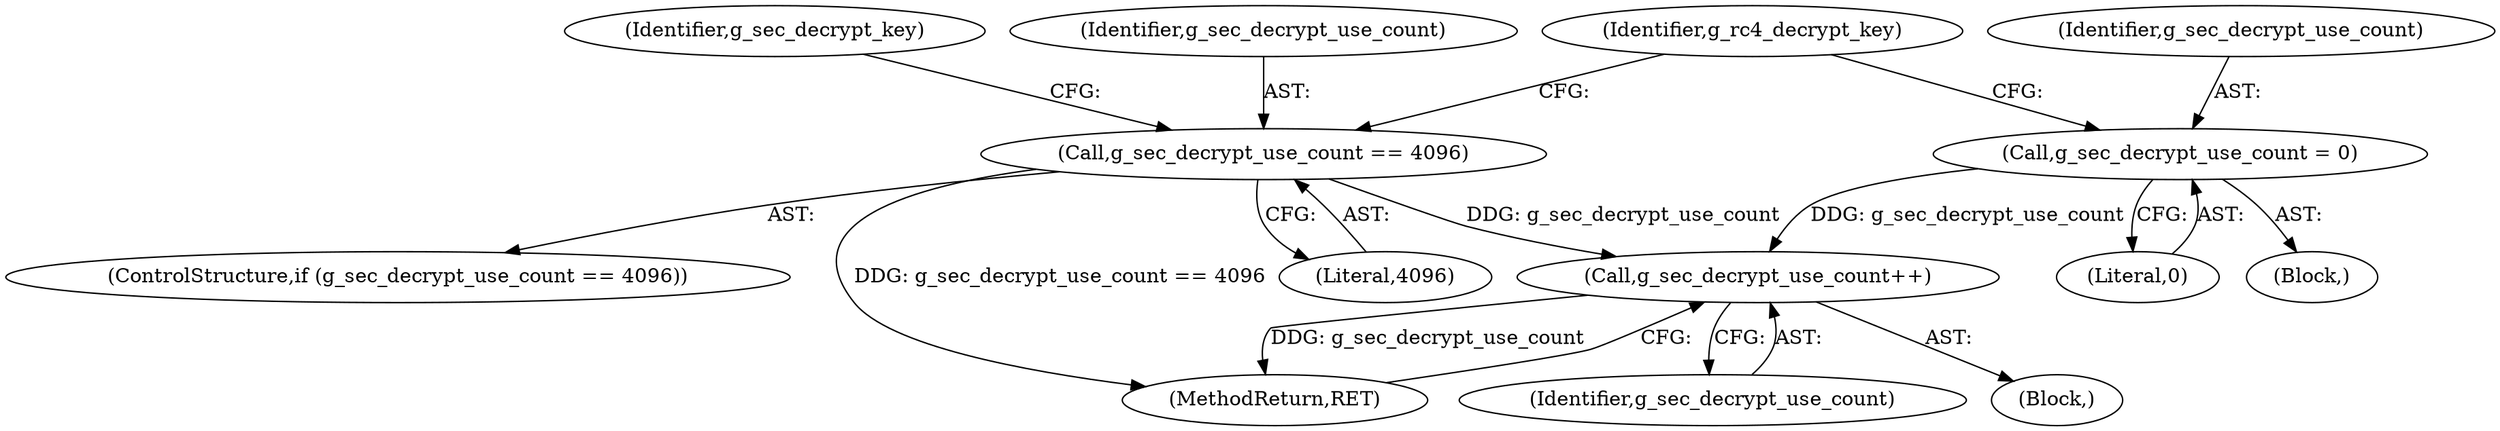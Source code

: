digraph "0_rdesktop_4dca546d04321a610c1835010b5dad85163b65e1_15@API" {
"1000131" [label="(Call,g_sec_decrypt_use_count++)"];
"1000122" [label="(Call,g_sec_decrypt_use_count = 0)"];
"1000110" [label="(Call,g_sec_decrypt_use_count == 4096)"];
"1000133" [label="(MethodReturn,RET)"];
"1000115" [label="(Identifier,g_sec_decrypt_key)"];
"1000103" [label="(Block,)"];
"1000112" [label="(Literal,4096)"];
"1000111" [label="(Identifier,g_sec_decrypt_use_count)"];
"1000122" [label="(Call,g_sec_decrypt_use_count = 0)"];
"1000131" [label="(Call,g_sec_decrypt_use_count++)"];
"1000110" [label="(Call,g_sec_decrypt_use_count == 4096)"];
"1000124" [label="(Literal,0)"];
"1000123" [label="(Identifier,g_sec_decrypt_use_count)"];
"1000132" [label="(Identifier,g_sec_decrypt_use_count)"];
"1000109" [label="(ControlStructure,if (g_sec_decrypt_use_count == 4096))"];
"1000127" [label="(Identifier,g_rc4_decrypt_key)"];
"1000113" [label="(Block,)"];
"1000131" -> "1000103"  [label="AST: "];
"1000131" -> "1000132"  [label="CFG: "];
"1000132" -> "1000131"  [label="AST: "];
"1000133" -> "1000131"  [label="CFG: "];
"1000131" -> "1000133"  [label="DDG: g_sec_decrypt_use_count"];
"1000122" -> "1000131"  [label="DDG: g_sec_decrypt_use_count"];
"1000110" -> "1000131"  [label="DDG: g_sec_decrypt_use_count"];
"1000122" -> "1000113"  [label="AST: "];
"1000122" -> "1000124"  [label="CFG: "];
"1000123" -> "1000122"  [label="AST: "];
"1000124" -> "1000122"  [label="AST: "];
"1000127" -> "1000122"  [label="CFG: "];
"1000110" -> "1000109"  [label="AST: "];
"1000110" -> "1000112"  [label="CFG: "];
"1000111" -> "1000110"  [label="AST: "];
"1000112" -> "1000110"  [label="AST: "];
"1000115" -> "1000110"  [label="CFG: "];
"1000127" -> "1000110"  [label="CFG: "];
"1000110" -> "1000133"  [label="DDG: g_sec_decrypt_use_count == 4096"];
}
